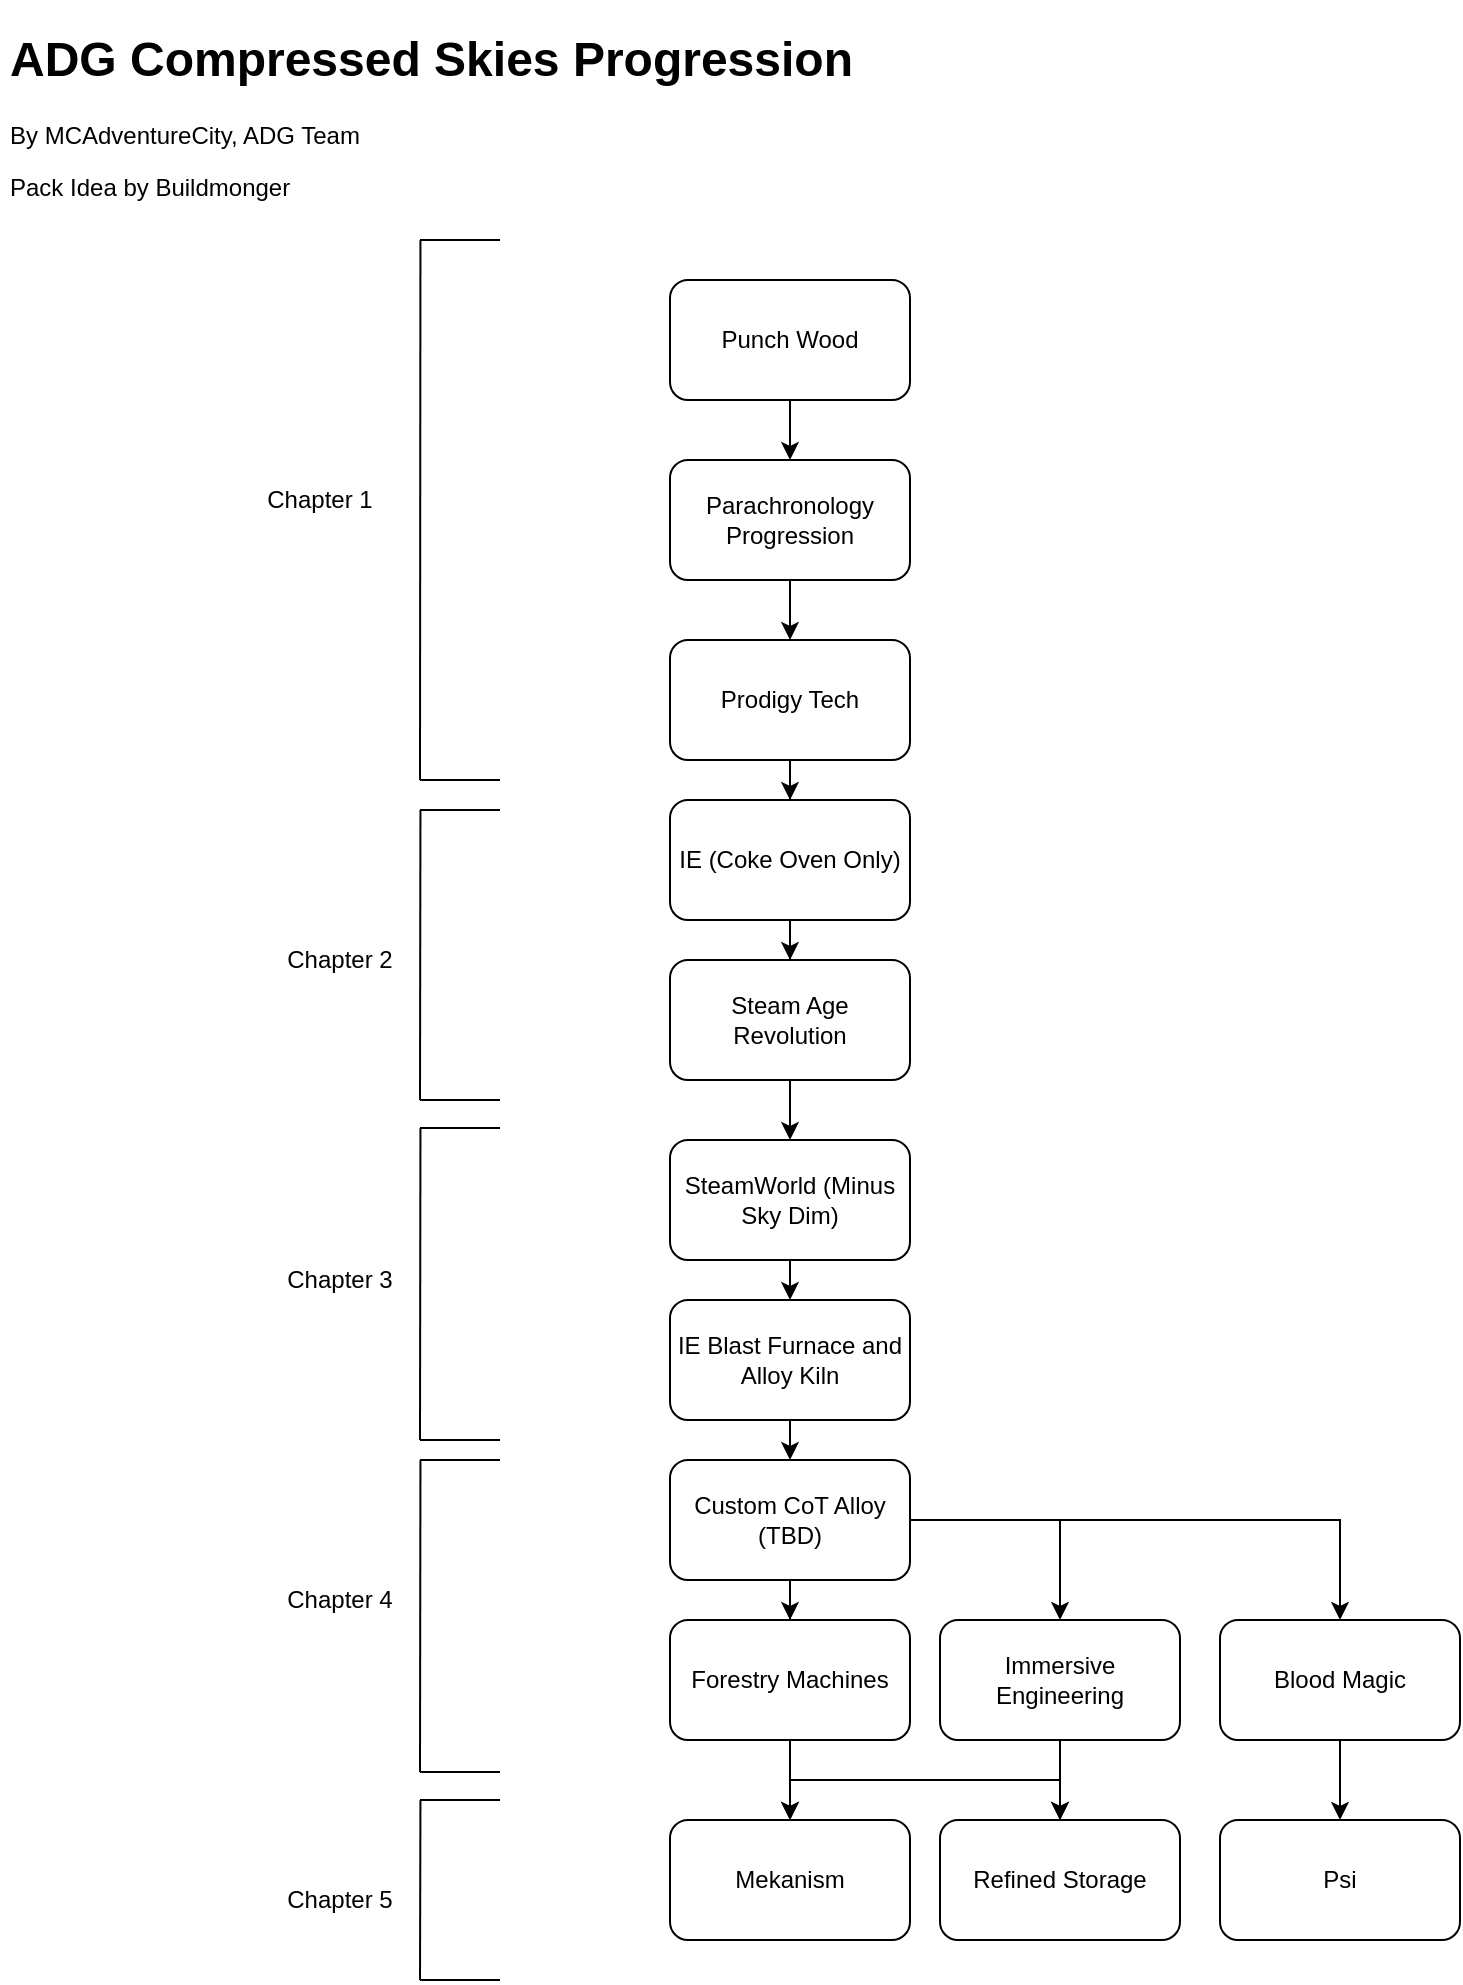 <mxfile version="13.9.9" type="device"><diagram id="Wv6tV-IQ2K18I9lUvVd1" name="Page-1"><mxGraphModel dx="1422" dy="822" grid="1" gridSize="10" guides="1" tooltips="1" connect="1" arrows="1" fold="1" page="1" pageScale="1" pageWidth="850" pageHeight="1100" background="#FFFFFF" math="0" shadow="0"><root><mxCell id="0"/><mxCell id="1" parent="0"/><mxCell id="biNh70_CJQkopOtfZO5E-1" value="&lt;h1&gt;ADG Compressed Skies Progression&lt;/h1&gt;&lt;p&gt;By MCAdventureCity, ADG Team&lt;/p&gt;&lt;p&gt;Pack Idea by Buildmonger&lt;/p&gt;" style="text;html=1;strokeColor=none;fillColor=none;spacing=5;spacingTop=-20;whiteSpace=wrap;overflow=hidden;rounded=0;" parent="1" vertex="1"><mxGeometry x="30" y="20" width="460" height="120" as="geometry"/></mxCell><mxCell id="6CbkW8ua40aqXn9DbyoB-1" style="edgeStyle=orthogonalEdgeStyle;rounded=0;orthogonalLoop=1;jettySize=auto;html=1;" edge="1" parent="1" source="biNh70_CJQkopOtfZO5E-2" target="biNh70_CJQkopOtfZO5E-3"><mxGeometry relative="1" as="geometry"/></mxCell><mxCell id="biNh70_CJQkopOtfZO5E-2" value="Punch Wood" style="rounded=1;whiteSpace=wrap;html=1;" parent="1" vertex="1"><mxGeometry x="365" y="150" width="120" height="60" as="geometry"/></mxCell><mxCell id="6CbkW8ua40aqXn9DbyoB-2" style="edgeStyle=orthogonalEdgeStyle;rounded=0;orthogonalLoop=1;jettySize=auto;html=1;entryX=0.5;entryY=0;entryDx=0;entryDy=0;" edge="1" parent="1" source="biNh70_CJQkopOtfZO5E-3" target="6z3cU3z1bZsF6RK8EPhS-1"><mxGeometry relative="1" as="geometry"/></mxCell><mxCell id="biNh70_CJQkopOtfZO5E-3" value="Parachronology Progression" style="rounded=1;whiteSpace=wrap;html=1;" parent="1" vertex="1"><mxGeometry x="365" y="240" width="120" height="60" as="geometry"/></mxCell><mxCell id="6CbkW8ua40aqXn9DbyoB-3" style="edgeStyle=orthogonalEdgeStyle;rounded=0;orthogonalLoop=1;jettySize=auto;html=1;entryX=0.5;entryY=0;entryDx=0;entryDy=0;" edge="1" parent="1" source="6z3cU3z1bZsF6RK8EPhS-1" target="6z3cU3z1bZsF6RK8EPhS-2"><mxGeometry relative="1" as="geometry"/></mxCell><mxCell id="6z3cU3z1bZsF6RK8EPhS-1" value="Prodigy Tech" style="rounded=1;whiteSpace=wrap;html=1;" parent="1" vertex="1"><mxGeometry x="365" y="330" width="120" height="60" as="geometry"/></mxCell><mxCell id="6CbkW8ua40aqXn9DbyoB-4" style="edgeStyle=orthogonalEdgeStyle;rounded=0;orthogonalLoop=1;jettySize=auto;html=1;exitX=0.5;exitY=1;exitDx=0;exitDy=0;" edge="1" parent="1" source="6z3cU3z1bZsF6RK8EPhS-2" target="6z3cU3z1bZsF6RK8EPhS-8"><mxGeometry relative="1" as="geometry"/></mxCell><mxCell id="6z3cU3z1bZsF6RK8EPhS-2" value="IE (Coke Oven Only)" style="rounded=1;whiteSpace=wrap;html=1;" parent="1" vertex="1"><mxGeometry x="365" y="410" width="120" height="60" as="geometry"/></mxCell><mxCell id="6z3cU3z1bZsF6RK8EPhS-3" value="" style="endArrow=none;html=1;entryX=0.457;entryY=0.917;entryDx=0;entryDy=0;entryPerimeter=0;" parent="1" target="biNh70_CJQkopOtfZO5E-1" edge="1"><mxGeometry width="50" height="50" relative="1" as="geometry"><mxPoint x="240" y="400" as="sourcePoint"/><mxPoint x="240" y="160" as="targetPoint"/></mxGeometry></mxCell><mxCell id="6z3cU3z1bZsF6RK8EPhS-4" value="" style="endArrow=none;html=1;" parent="1" edge="1"><mxGeometry width="50" height="50" relative="1" as="geometry"><mxPoint x="280" y="400" as="sourcePoint"/><mxPoint x="240" y="400" as="targetPoint"/></mxGeometry></mxCell><mxCell id="6z3cU3z1bZsF6RK8EPhS-5" value="" style="endArrow=none;html=1;" parent="1" edge="1"><mxGeometry width="50" height="50" relative="1" as="geometry"><mxPoint x="280" y="130" as="sourcePoint"/><mxPoint x="240" y="130" as="targetPoint"/></mxGeometry></mxCell><mxCell id="6z3cU3z1bZsF6RK8EPhS-7" value="Chapter 1" style="text;html=1;strokeColor=none;fillColor=none;align=center;verticalAlign=middle;whiteSpace=wrap;rounded=0;" parent="1" vertex="1"><mxGeometry x="160" y="250" width="60" height="20" as="geometry"/></mxCell><mxCell id="6CbkW8ua40aqXn9DbyoB-5" style="edgeStyle=orthogonalEdgeStyle;rounded=0;orthogonalLoop=1;jettySize=auto;html=1;exitX=0.5;exitY=1;exitDx=0;exitDy=0;entryX=0.5;entryY=0;entryDx=0;entryDy=0;" edge="1" parent="1" source="6z3cU3z1bZsF6RK8EPhS-8" target="6z3cU3z1bZsF6RK8EPhS-9"><mxGeometry relative="1" as="geometry"/></mxCell><mxCell id="6z3cU3z1bZsF6RK8EPhS-8" value="Steam Age Revolution" style="rounded=1;whiteSpace=wrap;html=1;" parent="1" vertex="1"><mxGeometry x="365" y="490" width="120" height="60" as="geometry"/></mxCell><mxCell id="6CbkW8ua40aqXn9DbyoB-6" style="edgeStyle=orthogonalEdgeStyle;rounded=0;orthogonalLoop=1;jettySize=auto;html=1;exitX=0.5;exitY=1;exitDx=0;exitDy=0;entryX=0.5;entryY=0;entryDx=0;entryDy=0;" edge="1" parent="1" source="6z3cU3z1bZsF6RK8EPhS-9" target="6z3cU3z1bZsF6RK8EPhS-10"><mxGeometry relative="1" as="geometry"/></mxCell><mxCell id="6z3cU3z1bZsF6RK8EPhS-9" value="SteamWorld (Minus Sky Dim)" style="rounded=1;whiteSpace=wrap;html=1;" parent="1" vertex="1"><mxGeometry x="365" y="580" width="120" height="60" as="geometry"/></mxCell><mxCell id="6CbkW8ua40aqXn9DbyoB-7" style="edgeStyle=orthogonalEdgeStyle;rounded=0;orthogonalLoop=1;jettySize=auto;html=1;exitX=0.5;exitY=1;exitDx=0;exitDy=0;entryX=0.5;entryY=0;entryDx=0;entryDy=0;" edge="1" parent="1" source="6z3cU3z1bZsF6RK8EPhS-10" target="6z3cU3z1bZsF6RK8EPhS-15"><mxGeometry relative="1" as="geometry"/></mxCell><mxCell id="6z3cU3z1bZsF6RK8EPhS-10" value="IE Blast Furnace and Alloy Kiln" style="rounded=1;whiteSpace=wrap;html=1;" parent="1" vertex="1"><mxGeometry x="365" y="660" width="120" height="60" as="geometry"/></mxCell><mxCell id="6CbkW8ua40aqXn9DbyoB-8" style="edgeStyle=orthogonalEdgeStyle;rounded=0;orthogonalLoop=1;jettySize=auto;html=1;exitX=0.5;exitY=1;exitDx=0;exitDy=0;" edge="1" parent="1" source="6z3cU3z1bZsF6RK8EPhS-15" target="6z3cU3z1bZsF6RK8EPhS-16"><mxGeometry relative="1" as="geometry"/></mxCell><mxCell id="6CbkW8ua40aqXn9DbyoB-9" style="edgeStyle=orthogonalEdgeStyle;rounded=0;orthogonalLoop=1;jettySize=auto;html=1;exitX=1;exitY=0.5;exitDx=0;exitDy=0;entryX=0.5;entryY=0;entryDx=0;entryDy=0;" edge="1" parent="1" source="6z3cU3z1bZsF6RK8EPhS-15" target="6z3cU3z1bZsF6RK8EPhS-17"><mxGeometry relative="1" as="geometry"/></mxCell><mxCell id="6CbkW8ua40aqXn9DbyoB-10" style="edgeStyle=orthogonalEdgeStyle;rounded=0;orthogonalLoop=1;jettySize=auto;html=1;exitX=1;exitY=0.5;exitDx=0;exitDy=0;entryX=0.5;entryY=0;entryDx=0;entryDy=0;" edge="1" parent="1" source="6z3cU3z1bZsF6RK8EPhS-15" target="6z3cU3z1bZsF6RK8EPhS-21"><mxGeometry relative="1" as="geometry"/></mxCell><mxCell id="6z3cU3z1bZsF6RK8EPhS-15" value="Custom CoT Alloy (TBD)" style="rounded=1;whiteSpace=wrap;html=1;" parent="1" vertex="1"><mxGeometry x="365" y="740" width="120" height="60" as="geometry"/></mxCell><mxCell id="6CbkW8ua40aqXn9DbyoB-11" style="edgeStyle=orthogonalEdgeStyle;rounded=0;orthogonalLoop=1;jettySize=auto;html=1;entryX=0.5;entryY=0;entryDx=0;entryDy=0;" edge="1" parent="1" source="6z3cU3z1bZsF6RK8EPhS-16" target="6z3cU3z1bZsF6RK8EPhS-19"><mxGeometry relative="1" as="geometry"/></mxCell><mxCell id="6CbkW8ua40aqXn9DbyoB-15" style="edgeStyle=orthogonalEdgeStyle;rounded=0;orthogonalLoop=1;jettySize=auto;html=1;exitX=0.5;exitY=1;exitDx=0;exitDy=0;entryX=0.5;entryY=0;entryDx=0;entryDy=0;" edge="1" parent="1" source="6z3cU3z1bZsF6RK8EPhS-16" target="6z3cU3z1bZsF6RK8EPhS-20"><mxGeometry relative="1" as="geometry"/></mxCell><mxCell id="6z3cU3z1bZsF6RK8EPhS-16" value="Forestry Machines" style="rounded=1;whiteSpace=wrap;html=1;" parent="1" vertex="1"><mxGeometry x="365" y="820" width="120" height="60" as="geometry"/></mxCell><mxCell id="6CbkW8ua40aqXn9DbyoB-12" style="edgeStyle=orthogonalEdgeStyle;rounded=0;orthogonalLoop=1;jettySize=auto;html=1;entryX=0.5;entryY=0;entryDx=0;entryDy=0;" edge="1" parent="1" source="6z3cU3z1bZsF6RK8EPhS-17" target="6z3cU3z1bZsF6RK8EPhS-20"><mxGeometry relative="1" as="geometry"/></mxCell><mxCell id="6CbkW8ua40aqXn9DbyoB-14" style="edgeStyle=orthogonalEdgeStyle;rounded=0;orthogonalLoop=1;jettySize=auto;html=1;exitX=0.5;exitY=1;exitDx=0;exitDy=0;entryX=0.5;entryY=0;entryDx=0;entryDy=0;" edge="1" parent="1" source="6z3cU3z1bZsF6RK8EPhS-17" target="6z3cU3z1bZsF6RK8EPhS-19"><mxGeometry relative="1" as="geometry"/></mxCell><mxCell id="6z3cU3z1bZsF6RK8EPhS-17" value="Immersive Engineering" style="rounded=1;whiteSpace=wrap;html=1;" parent="1" vertex="1"><mxGeometry x="500" y="820" width="120" height="60" as="geometry"/></mxCell><mxCell id="6z3cU3z1bZsF6RK8EPhS-19" value="Mekanism" style="rounded=1;whiteSpace=wrap;html=1;" parent="1" vertex="1"><mxGeometry x="365" y="920" width="120" height="60" as="geometry"/></mxCell><mxCell id="6z3cU3z1bZsF6RK8EPhS-20" value="Refined Storage" style="rounded=1;whiteSpace=wrap;html=1;" parent="1" vertex="1"><mxGeometry x="500" y="920" width="120" height="60" as="geometry"/></mxCell><mxCell id="6CbkW8ua40aqXn9DbyoB-13" style="edgeStyle=orthogonalEdgeStyle;rounded=0;orthogonalLoop=1;jettySize=auto;html=1;exitX=0.5;exitY=1;exitDx=0;exitDy=0;entryX=0.5;entryY=0;entryDx=0;entryDy=0;" edge="1" parent="1" source="6z3cU3z1bZsF6RK8EPhS-21" target="6z3cU3z1bZsF6RK8EPhS-22"><mxGeometry relative="1" as="geometry"/></mxCell><mxCell id="6z3cU3z1bZsF6RK8EPhS-21" value="Blood Magic" style="rounded=1;whiteSpace=wrap;html=1;" parent="1" vertex="1"><mxGeometry x="640" y="820" width="120" height="60" as="geometry"/></mxCell><mxCell id="6z3cU3z1bZsF6RK8EPhS-22" value="Psi" style="rounded=1;whiteSpace=wrap;html=1;" parent="1" vertex="1"><mxGeometry x="640" y="920" width="120" height="60" as="geometry"/></mxCell><mxCell id="6z3cU3z1bZsF6RK8EPhS-24" value="" style="endArrow=none;html=1;entryX=0.457;entryY=0.917;entryDx=0;entryDy=0;entryPerimeter=0;" parent="1" edge="1"><mxGeometry width="50" height="50" relative="1" as="geometry"><mxPoint x="240" y="560" as="sourcePoint"/><mxPoint x="240.22" y="415.04" as="targetPoint"/></mxGeometry></mxCell><mxCell id="6z3cU3z1bZsF6RK8EPhS-25" value="" style="endArrow=none;html=1;" parent="1" edge="1"><mxGeometry width="50" height="50" relative="1" as="geometry"><mxPoint x="280" y="560" as="sourcePoint"/><mxPoint x="240" y="560" as="targetPoint"/></mxGeometry></mxCell><mxCell id="6z3cU3z1bZsF6RK8EPhS-26" value="" style="endArrow=none;html=1;" parent="1" edge="1"><mxGeometry width="50" height="50" relative="1" as="geometry"><mxPoint x="280" y="415" as="sourcePoint"/><mxPoint x="240" y="415" as="targetPoint"/></mxGeometry></mxCell><mxCell id="6z3cU3z1bZsF6RK8EPhS-27" value="" style="endArrow=none;html=1;entryX=0.457;entryY=0.917;entryDx=0;entryDy=0;entryPerimeter=0;" parent="1" edge="1"><mxGeometry width="50" height="50" relative="1" as="geometry"><mxPoint x="240" y="730" as="sourcePoint"/><mxPoint x="240.22" y="574.04" as="targetPoint"/></mxGeometry></mxCell><mxCell id="6z3cU3z1bZsF6RK8EPhS-28" value="" style="endArrow=none;html=1;" parent="1" edge="1"><mxGeometry width="50" height="50" relative="1" as="geometry"><mxPoint x="280" y="730" as="sourcePoint"/><mxPoint x="240" y="730" as="targetPoint"/></mxGeometry></mxCell><mxCell id="6z3cU3z1bZsF6RK8EPhS-29" value="" style="endArrow=none;html=1;" parent="1" edge="1"><mxGeometry width="50" height="50" relative="1" as="geometry"><mxPoint x="280" y="574" as="sourcePoint"/><mxPoint x="240" y="574" as="targetPoint"/></mxGeometry></mxCell><mxCell id="6z3cU3z1bZsF6RK8EPhS-30" value="" style="endArrow=none;html=1;entryX=0.457;entryY=0.917;entryDx=0;entryDy=0;entryPerimeter=0;" parent="1" edge="1"><mxGeometry width="50" height="50" relative="1" as="geometry"><mxPoint x="240" y="896" as="sourcePoint"/><mxPoint x="240.22" y="740.04" as="targetPoint"/></mxGeometry></mxCell><mxCell id="6z3cU3z1bZsF6RK8EPhS-31" value="" style="endArrow=none;html=1;" parent="1" edge="1"><mxGeometry width="50" height="50" relative="1" as="geometry"><mxPoint x="280" y="896" as="sourcePoint"/><mxPoint x="240" y="896" as="targetPoint"/></mxGeometry></mxCell><mxCell id="6z3cU3z1bZsF6RK8EPhS-32" value="" style="endArrow=none;html=1;" parent="1" edge="1"><mxGeometry width="50" height="50" relative="1" as="geometry"><mxPoint x="280" y="740" as="sourcePoint"/><mxPoint x="240" y="740" as="targetPoint"/></mxGeometry></mxCell><mxCell id="6z3cU3z1bZsF6RK8EPhS-33" value="" style="endArrow=none;html=1;entryX=0.457;entryY=0.917;entryDx=0;entryDy=0;entryPerimeter=0;" parent="1" edge="1"><mxGeometry width="50" height="50" relative="1" as="geometry"><mxPoint x="240" y="1000" as="sourcePoint"/><mxPoint x="240.22" y="910.04" as="targetPoint"/></mxGeometry></mxCell><mxCell id="6z3cU3z1bZsF6RK8EPhS-34" value="" style="endArrow=none;html=1;" parent="1" edge="1"><mxGeometry width="50" height="50" relative="1" as="geometry"><mxPoint x="280" y="1000" as="sourcePoint"/><mxPoint x="240" y="1000" as="targetPoint"/></mxGeometry></mxCell><mxCell id="6z3cU3z1bZsF6RK8EPhS-35" value="" style="endArrow=none;html=1;" parent="1" edge="1"><mxGeometry width="50" height="50" relative="1" as="geometry"><mxPoint x="280" y="910" as="sourcePoint"/><mxPoint x="240" y="910" as="targetPoint"/></mxGeometry></mxCell><mxCell id="6z3cU3z1bZsF6RK8EPhS-38" value="Chapter 5" style="text;html=1;strokeColor=none;fillColor=none;align=center;verticalAlign=middle;whiteSpace=wrap;rounded=0;" parent="1" vertex="1"><mxGeometry x="170" y="950" width="60" height="20" as="geometry"/></mxCell><mxCell id="6z3cU3z1bZsF6RK8EPhS-39" value="Chapter 4" style="text;html=1;strokeColor=none;fillColor=none;align=center;verticalAlign=middle;whiteSpace=wrap;rounded=0;" parent="1" vertex="1"><mxGeometry x="170" y="800" width="60" height="20" as="geometry"/></mxCell><mxCell id="6z3cU3z1bZsF6RK8EPhS-40" value="Chapter 3" style="text;html=1;strokeColor=none;fillColor=none;align=center;verticalAlign=middle;whiteSpace=wrap;rounded=0;" parent="1" vertex="1"><mxGeometry x="170" y="640" width="60" height="20" as="geometry"/></mxCell><mxCell id="6z3cU3z1bZsF6RK8EPhS-41" value="Chapter 2" style="text;html=1;strokeColor=none;fillColor=none;align=center;verticalAlign=middle;whiteSpace=wrap;rounded=0;" parent="1" vertex="1"><mxGeometry x="170" y="480" width="60" height="20" as="geometry"/></mxCell></root></mxGraphModel></diagram></mxfile>